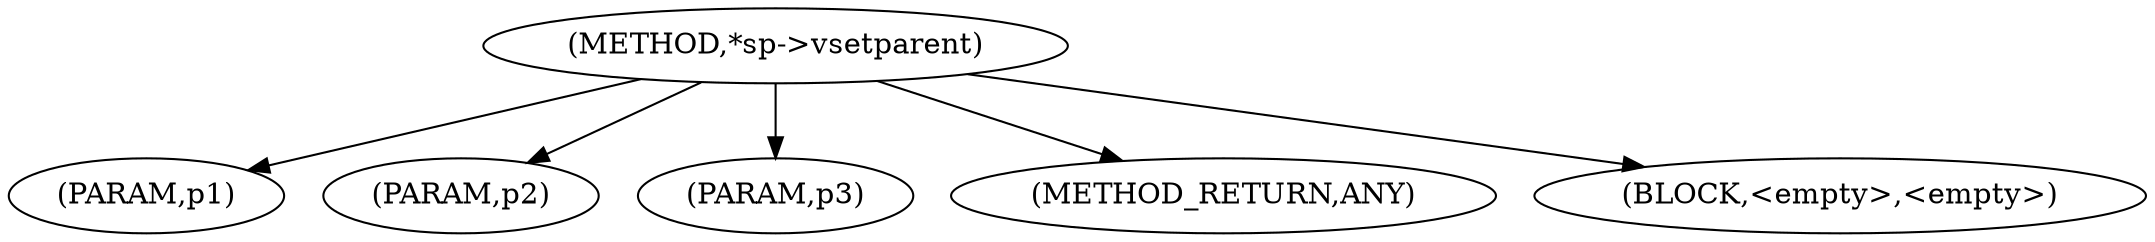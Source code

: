 digraph "*sp-&gt;vsetparent" {  
"100521" [label = <(METHOD,*sp-&gt;vsetparent)> ]
"100522" [label = <(PARAM,p1)> ]
"100523" [label = <(PARAM,p2)> ]
"100524" [label = <(PARAM,p3)> ]
"100525" [label = <(METHOD_RETURN,ANY)> ]
"100526" [label = <(BLOCK,&lt;empty&gt;,&lt;empty&gt;)> ]
  "100521" -> "100525" 
  "100521" -> "100522" 
  "100521" -> "100526" 
  "100521" -> "100523" 
  "100521" -> "100524" 
}
